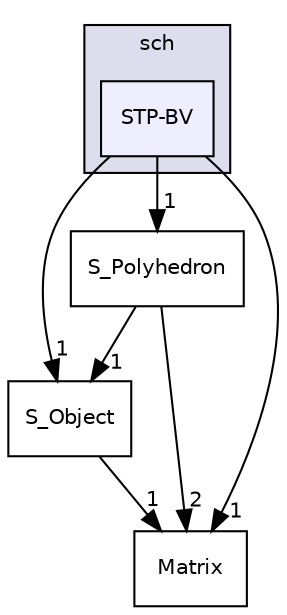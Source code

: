 digraph "include/sch/STP-BV" {
  compound=true
  node [ fontsize="10", fontname="Helvetica"];
  edge [ labelfontsize="10", labelfontname="Helvetica"];
  subgraph clusterdir_61da0f9624285bbe00d2dad11a7f8156 {
    graph [ bgcolor="#ddddee", pencolor="black", label="sch" fontname="Helvetica", fontsize="10", URL="dir_61da0f9624285bbe00d2dad11a7f8156.html"]
  dir_a79df7a8e17273bba87479c6c4a2d6d9 [shape=box, label="STP-BV", style="filled", fillcolor="#eeeeff", pencolor="black", URL="dir_a79df7a8e17273bba87479c6c4a2d6d9.html"];
  }
  dir_910fcbffc180f6e6fea9f8b01ed1daea [shape=box label="S_Polyhedron" URL="dir_910fcbffc180f6e6fea9f8b01ed1daea.html"];
  dir_567f36aa30dd38e0b9f05da36590ac28 [shape=box label="S_Object" URL="dir_567f36aa30dd38e0b9f05da36590ac28.html"];
  dir_641b9e840680e121bb045da3132ae11e [shape=box label="Matrix" URL="dir_641b9e840680e121bb045da3132ae11e.html"];
  dir_910fcbffc180f6e6fea9f8b01ed1daea->dir_567f36aa30dd38e0b9f05da36590ac28 [headlabel="1", labeldistance=1.5 headhref="dir_000010_000009.html"];
  dir_910fcbffc180f6e6fea9f8b01ed1daea->dir_641b9e840680e121bb045da3132ae11e [headlabel="2", labeldistance=1.5 headhref="dir_000010_000008.html"];
  dir_567f36aa30dd38e0b9f05da36590ac28->dir_641b9e840680e121bb045da3132ae11e [headlabel="1", labeldistance=1.5 headhref="dir_000009_000008.html"];
  dir_a79df7a8e17273bba87479c6c4a2d6d9->dir_910fcbffc180f6e6fea9f8b01ed1daea [headlabel="1", labeldistance=1.5 headhref="dir_000011_000010.html"];
  dir_a79df7a8e17273bba87479c6c4a2d6d9->dir_567f36aa30dd38e0b9f05da36590ac28 [headlabel="1", labeldistance=1.5 headhref="dir_000011_000009.html"];
  dir_a79df7a8e17273bba87479c6c4a2d6d9->dir_641b9e840680e121bb045da3132ae11e [headlabel="1", labeldistance=1.5 headhref="dir_000011_000008.html"];
}
